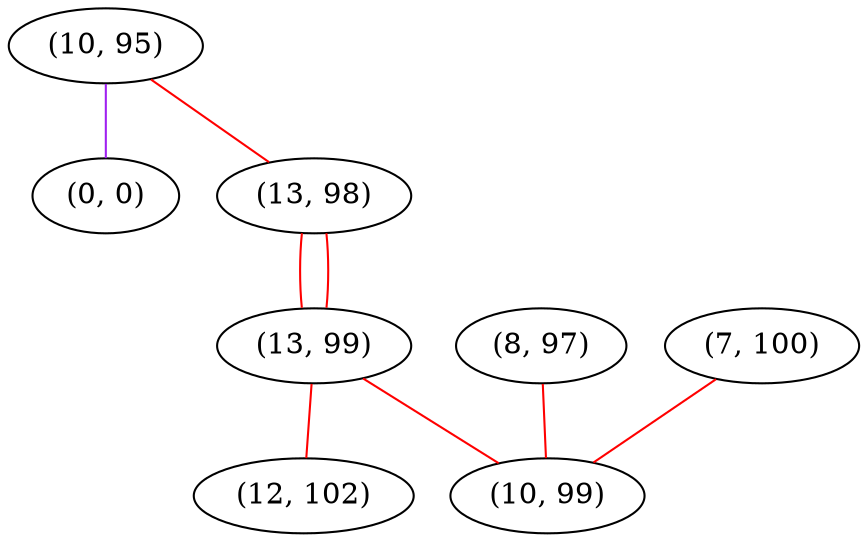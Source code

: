 graph "" {
"(10, 95)";
"(0, 0)";
"(13, 98)";
"(13, 99)";
"(8, 97)";
"(12, 102)";
"(7, 100)";
"(10, 99)";
"(10, 95)" -- "(0, 0)"  [color=purple, key=0, weight=4];
"(10, 95)" -- "(13, 98)"  [color=red, key=0, weight=1];
"(13, 98)" -- "(13, 99)"  [color=red, key=0, weight=1];
"(13, 98)" -- "(13, 99)"  [color=red, key=1, weight=1];
"(13, 99)" -- "(10, 99)"  [color=red, key=0, weight=1];
"(13, 99)" -- "(12, 102)"  [color=red, key=0, weight=1];
"(8, 97)" -- "(10, 99)"  [color=red, key=0, weight=1];
"(7, 100)" -- "(10, 99)"  [color=red, key=0, weight=1];
}
